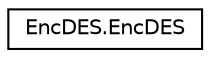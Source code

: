 digraph "Иерархия классов. Графический вид."
{
  edge [fontname="Helvetica",fontsize="10",labelfontname="Helvetica",labelfontsize="10"];
  node [fontname="Helvetica",fontsize="10",shape=record];
  rankdir="LR";
  Node1 [label="EncDES.EncDES",height=0.2,width=0.4,color="black", fillcolor="white", style="filled",URL="$d0/d9e/classEncDES_1_1EncDES.html",tooltip="Класс для кодирования данных алгоритмом DES. "];
}
